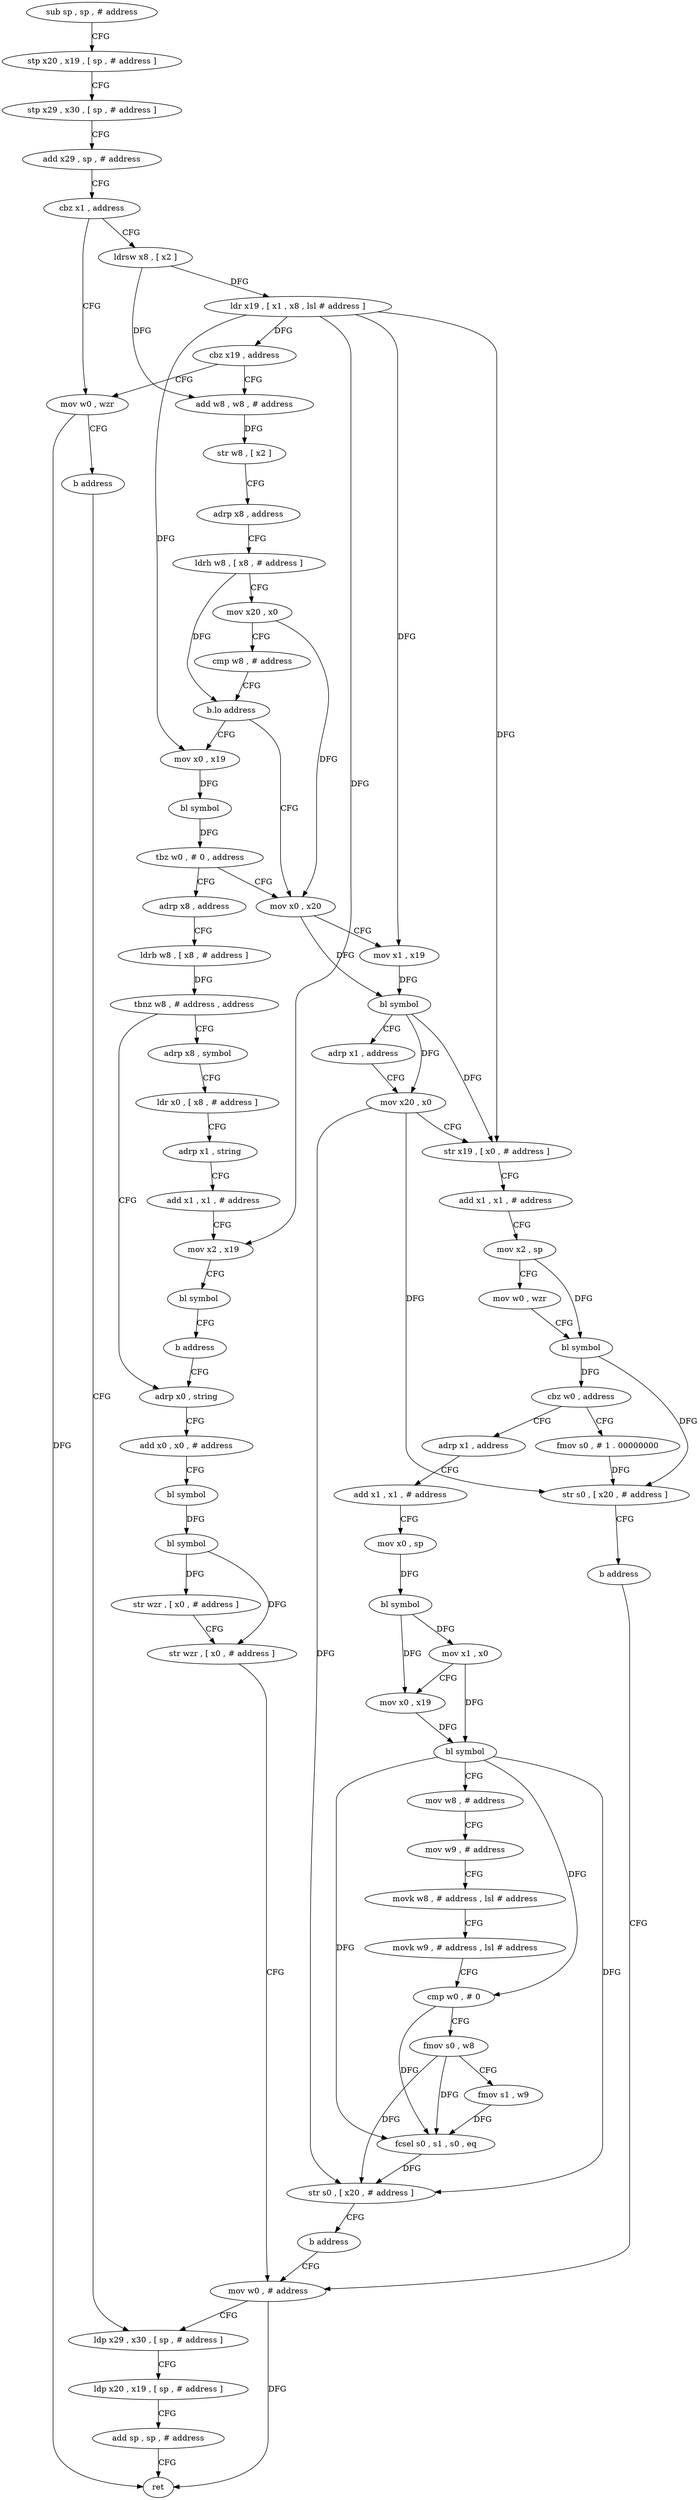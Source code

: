 digraph "func" {
"4248020" [label = "sub sp , sp , # address" ]
"4248024" [label = "stp x20 , x19 , [ sp , # address ]" ]
"4248028" [label = "stp x29 , x30 , [ sp , # address ]" ]
"4248032" [label = "add x29 , sp , # address" ]
"4248036" [label = "cbz x1 , address" ]
"4248148" [label = "mov w0 , wzr" ]
"4248040" [label = "ldrsw x8 , [ x2 ]" ]
"4248152" [label = "b address" ]
"4248264" [label = "ldp x29 , x30 , [ sp , # address ]" ]
"4248044" [label = "ldr x19 , [ x1 , x8 , lsl # address ]" ]
"4248048" [label = "cbz x19 , address" ]
"4248052" [label = "add w8 , w8 , # address" ]
"4248268" [label = "ldp x20 , x19 , [ sp , # address ]" ]
"4248272" [label = "add sp , sp , # address" ]
"4248276" [label = "ret" ]
"4248056" [label = "str w8 , [ x2 ]" ]
"4248060" [label = "adrp x8 , address" ]
"4248064" [label = "ldrh w8 , [ x8 , # address ]" ]
"4248068" [label = "mov x20 , x0" ]
"4248072" [label = "cmp w8 , # address" ]
"4248076" [label = "b.lo address" ]
"4248092" [label = "mov x0 , x20" ]
"4248080" [label = "mov x0 , x19" ]
"4248096" [label = "mov x1 , x19" ]
"4248100" [label = "bl symbol" ]
"4248104" [label = "adrp x1 , address" ]
"4248108" [label = "mov x20 , x0" ]
"4248112" [label = "str x19 , [ x0 , # address ]" ]
"4248116" [label = "add x1 , x1 , # address" ]
"4248120" [label = "mov x2 , sp" ]
"4248124" [label = "mov w0 , wzr" ]
"4248128" [label = "bl symbol" ]
"4248132" [label = "cbz w0 , address" ]
"4248156" [label = "adrp x1 , address" ]
"4248136" [label = "fmov s0 , # 1 . 00000000" ]
"4248084" [label = "bl symbol" ]
"4248088" [label = "tbz w0 , # 0 , address" ]
"4248224" [label = "adrp x8 , address" ]
"4248160" [label = "add x1 , x1 , # address" ]
"4248164" [label = "mov x0 , sp" ]
"4248168" [label = "bl symbol" ]
"4248172" [label = "mov x1 , x0" ]
"4248176" [label = "mov x0 , x19" ]
"4248180" [label = "bl symbol" ]
"4248184" [label = "mov w8 , # address" ]
"4248188" [label = "mov w9 , # address" ]
"4248192" [label = "movk w8 , # address , lsl # address" ]
"4248196" [label = "movk w9 , # address , lsl # address" ]
"4248200" [label = "cmp w0 , # 0" ]
"4248204" [label = "fmov s0 , w8" ]
"4248208" [label = "fmov s1 , w9" ]
"4248212" [label = "fcsel s0 , s1 , s0 , eq" ]
"4248216" [label = "str s0 , [ x20 , # address ]" ]
"4248220" [label = "b address" ]
"4248260" [label = "mov w0 , # address" ]
"4248140" [label = "str s0 , [ x20 , # address ]" ]
"4248144" [label = "b address" ]
"4248228" [label = "ldrb w8 , [ x8 , # address ]" ]
"4248232" [label = "tbnz w8 , # address , address" ]
"4248280" [label = "adrp x8 , symbol" ]
"4248236" [label = "adrp x0 , string" ]
"4248284" [label = "ldr x0 , [ x8 , # address ]" ]
"4248288" [label = "adrp x1 , string" ]
"4248292" [label = "add x1 , x1 , # address" ]
"4248296" [label = "mov x2 , x19" ]
"4248300" [label = "bl symbol" ]
"4248304" [label = "b address" ]
"4248240" [label = "add x0 , x0 , # address" ]
"4248244" [label = "bl symbol" ]
"4248248" [label = "bl symbol" ]
"4248252" [label = "str wzr , [ x0 , # address ]" ]
"4248256" [label = "str wzr , [ x0 , # address ]" ]
"4248020" -> "4248024" [ label = "CFG" ]
"4248024" -> "4248028" [ label = "CFG" ]
"4248028" -> "4248032" [ label = "CFG" ]
"4248032" -> "4248036" [ label = "CFG" ]
"4248036" -> "4248148" [ label = "CFG" ]
"4248036" -> "4248040" [ label = "CFG" ]
"4248148" -> "4248152" [ label = "CFG" ]
"4248148" -> "4248276" [ label = "DFG" ]
"4248040" -> "4248044" [ label = "DFG" ]
"4248040" -> "4248052" [ label = "DFG" ]
"4248152" -> "4248264" [ label = "CFG" ]
"4248264" -> "4248268" [ label = "CFG" ]
"4248044" -> "4248048" [ label = "DFG" ]
"4248044" -> "4248096" [ label = "DFG" ]
"4248044" -> "4248112" [ label = "DFG" ]
"4248044" -> "4248080" [ label = "DFG" ]
"4248044" -> "4248296" [ label = "DFG" ]
"4248048" -> "4248148" [ label = "CFG" ]
"4248048" -> "4248052" [ label = "CFG" ]
"4248052" -> "4248056" [ label = "DFG" ]
"4248268" -> "4248272" [ label = "CFG" ]
"4248272" -> "4248276" [ label = "CFG" ]
"4248056" -> "4248060" [ label = "CFG" ]
"4248060" -> "4248064" [ label = "CFG" ]
"4248064" -> "4248068" [ label = "CFG" ]
"4248064" -> "4248076" [ label = "DFG" ]
"4248068" -> "4248072" [ label = "CFG" ]
"4248068" -> "4248092" [ label = "DFG" ]
"4248072" -> "4248076" [ label = "CFG" ]
"4248076" -> "4248092" [ label = "CFG" ]
"4248076" -> "4248080" [ label = "CFG" ]
"4248092" -> "4248096" [ label = "CFG" ]
"4248092" -> "4248100" [ label = "DFG" ]
"4248080" -> "4248084" [ label = "DFG" ]
"4248096" -> "4248100" [ label = "DFG" ]
"4248100" -> "4248104" [ label = "CFG" ]
"4248100" -> "4248108" [ label = "DFG" ]
"4248100" -> "4248112" [ label = "DFG" ]
"4248104" -> "4248108" [ label = "CFG" ]
"4248108" -> "4248112" [ label = "CFG" ]
"4248108" -> "4248140" [ label = "DFG" ]
"4248108" -> "4248216" [ label = "DFG" ]
"4248112" -> "4248116" [ label = "CFG" ]
"4248116" -> "4248120" [ label = "CFG" ]
"4248120" -> "4248124" [ label = "CFG" ]
"4248120" -> "4248128" [ label = "DFG" ]
"4248124" -> "4248128" [ label = "CFG" ]
"4248128" -> "4248132" [ label = "DFG" ]
"4248128" -> "4248140" [ label = "DFG" ]
"4248132" -> "4248156" [ label = "CFG" ]
"4248132" -> "4248136" [ label = "CFG" ]
"4248156" -> "4248160" [ label = "CFG" ]
"4248136" -> "4248140" [ label = "DFG" ]
"4248084" -> "4248088" [ label = "DFG" ]
"4248088" -> "4248224" [ label = "CFG" ]
"4248088" -> "4248092" [ label = "CFG" ]
"4248224" -> "4248228" [ label = "CFG" ]
"4248160" -> "4248164" [ label = "CFG" ]
"4248164" -> "4248168" [ label = "DFG" ]
"4248168" -> "4248172" [ label = "DFG" ]
"4248168" -> "4248176" [ label = "DFG" ]
"4248172" -> "4248176" [ label = "CFG" ]
"4248172" -> "4248180" [ label = "DFG" ]
"4248176" -> "4248180" [ label = "DFG" ]
"4248180" -> "4248184" [ label = "CFG" ]
"4248180" -> "4248200" [ label = "DFG" ]
"4248180" -> "4248212" [ label = "DFG" ]
"4248180" -> "4248216" [ label = "DFG" ]
"4248184" -> "4248188" [ label = "CFG" ]
"4248188" -> "4248192" [ label = "CFG" ]
"4248192" -> "4248196" [ label = "CFG" ]
"4248196" -> "4248200" [ label = "CFG" ]
"4248200" -> "4248204" [ label = "CFG" ]
"4248200" -> "4248212" [ label = "DFG" ]
"4248204" -> "4248208" [ label = "CFG" ]
"4248204" -> "4248212" [ label = "DFG" ]
"4248204" -> "4248216" [ label = "DFG" ]
"4248208" -> "4248212" [ label = "DFG" ]
"4248212" -> "4248216" [ label = "DFG" ]
"4248216" -> "4248220" [ label = "CFG" ]
"4248220" -> "4248260" [ label = "CFG" ]
"4248260" -> "4248264" [ label = "CFG" ]
"4248260" -> "4248276" [ label = "DFG" ]
"4248140" -> "4248144" [ label = "CFG" ]
"4248144" -> "4248260" [ label = "CFG" ]
"4248228" -> "4248232" [ label = "DFG" ]
"4248232" -> "4248280" [ label = "CFG" ]
"4248232" -> "4248236" [ label = "CFG" ]
"4248280" -> "4248284" [ label = "CFG" ]
"4248236" -> "4248240" [ label = "CFG" ]
"4248284" -> "4248288" [ label = "CFG" ]
"4248288" -> "4248292" [ label = "CFG" ]
"4248292" -> "4248296" [ label = "CFG" ]
"4248296" -> "4248300" [ label = "CFG" ]
"4248300" -> "4248304" [ label = "CFG" ]
"4248304" -> "4248236" [ label = "CFG" ]
"4248240" -> "4248244" [ label = "CFG" ]
"4248244" -> "4248248" [ label = "DFG" ]
"4248248" -> "4248252" [ label = "DFG" ]
"4248248" -> "4248256" [ label = "DFG" ]
"4248252" -> "4248256" [ label = "CFG" ]
"4248256" -> "4248260" [ label = "CFG" ]
}
